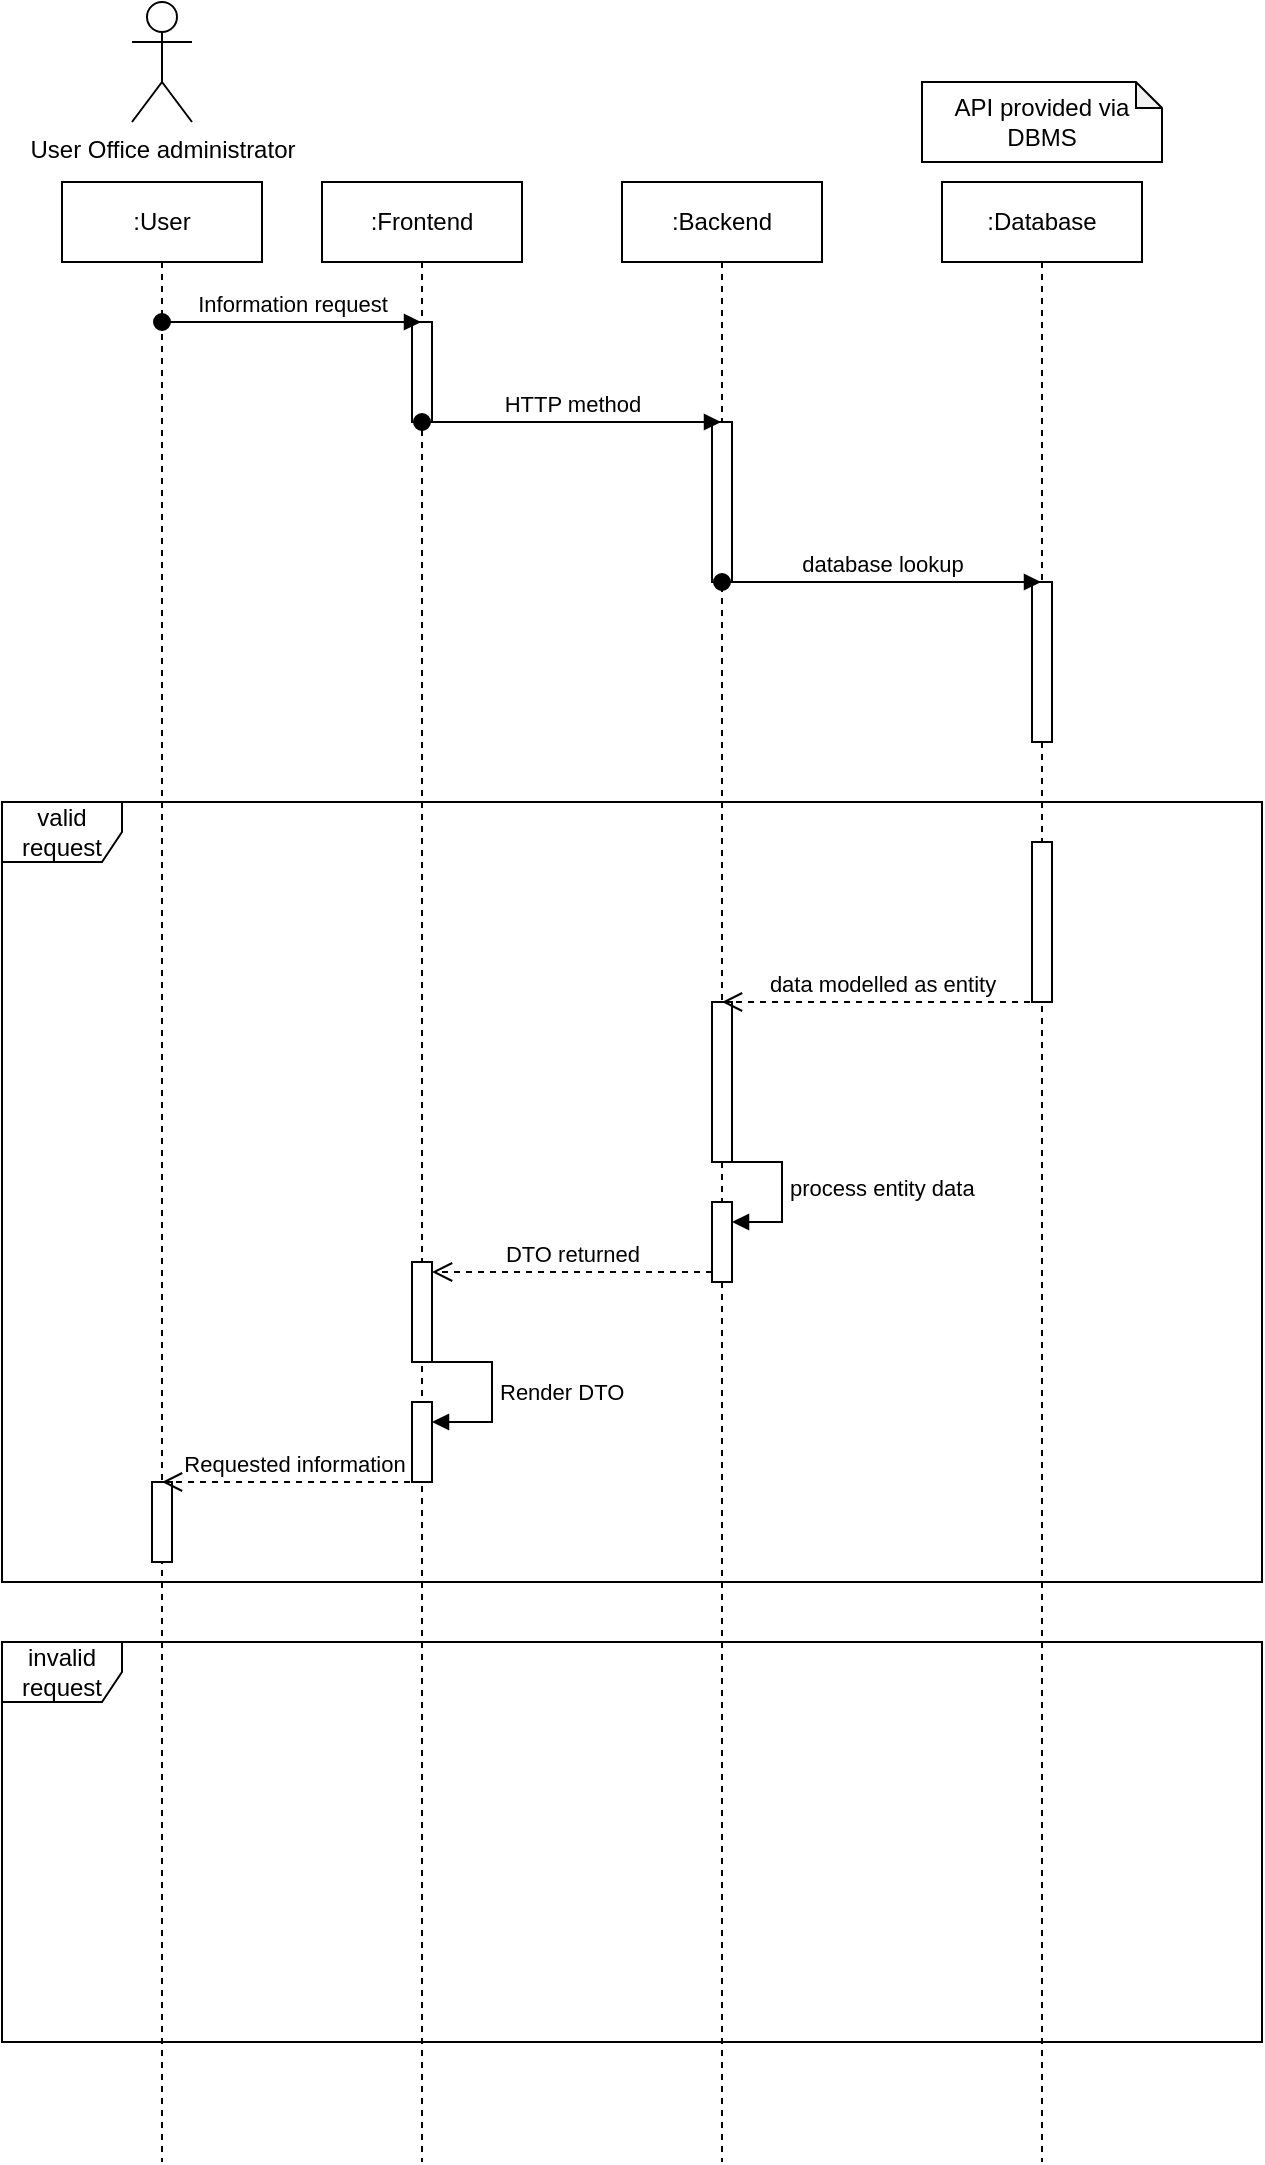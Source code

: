 <mxfile version="24.5.4" type="github">
  <diagram name="Page-1" id="0ksICWzH0j5deedig2o_">
    <mxGraphModel dx="1050" dy="635" grid="1" gridSize="10" guides="1" tooltips="1" connect="1" arrows="1" fold="1" page="1" pageScale="1" pageWidth="827" pageHeight="1169" math="0" shadow="0">
      <root>
        <mxCell id="0" />
        <mxCell id="1" parent="0" />
        <mxCell id="_jY-3LNy4RUWNeAtwR_9-7" value=":Frontend" style="shape=umlLifeline;perimeter=lifelinePerimeter;whiteSpace=wrap;html=1;container=1;dropTarget=0;collapsible=0;recursiveResize=0;outlineConnect=0;portConstraint=eastwest;newEdgeStyle={&quot;curved&quot;:0,&quot;rounded&quot;:0};" vertex="1" parent="1">
          <mxGeometry x="170" y="130" width="100" height="990" as="geometry" />
        </mxCell>
        <mxCell id="_jY-3LNy4RUWNeAtwR_9-13" value="" style="html=1;points=[[0,0,0,0,5],[0,1,0,0,-5],[1,0,0,0,5],[1,1,0,0,-5]];perimeter=orthogonalPerimeter;outlineConnect=0;targetShapes=umlLifeline;portConstraint=eastwest;newEdgeStyle={&quot;curved&quot;:0,&quot;rounded&quot;:0};" vertex="1" parent="_jY-3LNy4RUWNeAtwR_9-7">
          <mxGeometry x="45" y="70" width="10" height="50" as="geometry" />
        </mxCell>
        <mxCell id="_jY-3LNy4RUWNeAtwR_9-24" value="" style="html=1;points=[[0,0,0,0,5],[0,1,0,0,-5],[1,0,0,0,5],[1,1,0,0,-5]];perimeter=orthogonalPerimeter;outlineConnect=0;targetShapes=umlLifeline;portConstraint=eastwest;newEdgeStyle={&quot;curved&quot;:0,&quot;rounded&quot;:0};" vertex="1" parent="_jY-3LNy4RUWNeAtwR_9-7">
          <mxGeometry x="45" y="540" width="10" height="50" as="geometry" />
        </mxCell>
        <mxCell id="_jY-3LNy4RUWNeAtwR_9-8" value=":Backend" style="shape=umlLifeline;perimeter=lifelinePerimeter;whiteSpace=wrap;html=1;container=1;dropTarget=0;collapsible=0;recursiveResize=0;outlineConnect=0;portConstraint=eastwest;newEdgeStyle={&quot;curved&quot;:0,&quot;rounded&quot;:0};" vertex="1" parent="1">
          <mxGeometry x="320" y="130" width="100" height="990" as="geometry" />
        </mxCell>
        <mxCell id="_jY-3LNy4RUWNeAtwR_9-15" value="" style="html=1;points=[[0,0,0,0,5],[0,1,0,0,-5],[1,0,0,0,5],[1,1,0,0,-5]];perimeter=orthogonalPerimeter;outlineConnect=0;targetShapes=umlLifeline;portConstraint=eastwest;newEdgeStyle={&quot;curved&quot;:0,&quot;rounded&quot;:0};" vertex="1" parent="_jY-3LNy4RUWNeAtwR_9-8">
          <mxGeometry x="45" y="120" width="10" height="80" as="geometry" />
        </mxCell>
        <mxCell id="_jY-3LNy4RUWNeAtwR_9-9" value=":Database" style="shape=umlLifeline;perimeter=lifelinePerimeter;whiteSpace=wrap;html=1;container=1;dropTarget=0;collapsible=0;recursiveResize=0;outlineConnect=0;portConstraint=eastwest;newEdgeStyle={&quot;curved&quot;:0,&quot;rounded&quot;:0};" vertex="1" parent="1">
          <mxGeometry x="480" y="130" width="100" height="990" as="geometry" />
        </mxCell>
        <mxCell id="_jY-3LNy4RUWNeAtwR_9-17" value="" style="html=1;points=[[0,0,0,0,5],[0,1,0,0,-5],[1,0,0,0,5],[1,1,0,0,-5]];perimeter=orthogonalPerimeter;outlineConnect=0;targetShapes=umlLifeline;portConstraint=eastwest;newEdgeStyle={&quot;curved&quot;:0,&quot;rounded&quot;:0};" vertex="1" parent="_jY-3LNy4RUWNeAtwR_9-9">
          <mxGeometry x="45" y="200" width="10" height="80" as="geometry" />
        </mxCell>
        <mxCell id="_jY-3LNy4RUWNeAtwR_9-10" value=":User" style="shape=umlLifeline;perimeter=lifelinePerimeter;whiteSpace=wrap;html=1;container=1;dropTarget=0;collapsible=0;recursiveResize=0;outlineConnect=0;portConstraint=eastwest;newEdgeStyle={&quot;curved&quot;:0,&quot;rounded&quot;:0};" vertex="1" parent="1">
          <mxGeometry x="40" y="130" width="100" height="990" as="geometry" />
        </mxCell>
        <mxCell id="_jY-3LNy4RUWNeAtwR_9-11" value="User Office administrator" style="shape=umlActor;verticalLabelPosition=bottom;verticalAlign=top;html=1;" vertex="1" parent="1">
          <mxGeometry x="75" y="40" width="30" height="60" as="geometry" />
        </mxCell>
        <mxCell id="_jY-3LNy4RUWNeAtwR_9-12" value="API provided via DBMS" style="shape=note;whiteSpace=wrap;html=1;backgroundOutline=1;darkOpacity=0.05;size=13;" vertex="1" parent="1">
          <mxGeometry x="470" y="80" width="120" height="40" as="geometry" />
        </mxCell>
        <mxCell id="_jY-3LNy4RUWNeAtwR_9-14" value="Information request" style="html=1;verticalAlign=bottom;startArrow=oval;startFill=1;endArrow=block;startSize=8;curved=0;rounded=0;" edge="1" parent="1" target="_jY-3LNy4RUWNeAtwR_9-7">
          <mxGeometry width="60" relative="1" as="geometry">
            <mxPoint x="90" y="200" as="sourcePoint" />
            <mxPoint x="150" y="200" as="targetPoint" />
          </mxGeometry>
        </mxCell>
        <mxCell id="_jY-3LNy4RUWNeAtwR_9-16" value="HTTP method" style="html=1;verticalAlign=bottom;startArrow=oval;startFill=1;endArrow=block;startSize=8;curved=0;rounded=0;" edge="1" parent="1" target="_jY-3LNy4RUWNeAtwR_9-8">
          <mxGeometry width="60" relative="1" as="geometry">
            <mxPoint x="220" y="250" as="sourcePoint" />
            <mxPoint x="280" y="250" as="targetPoint" />
          </mxGeometry>
        </mxCell>
        <mxCell id="_jY-3LNy4RUWNeAtwR_9-18" value="database lookup" style="html=1;verticalAlign=bottom;startArrow=oval;startFill=1;endArrow=block;startSize=8;curved=0;rounded=0;" edge="1" parent="1" target="_jY-3LNy4RUWNeAtwR_9-9">
          <mxGeometry width="60" relative="1" as="geometry">
            <mxPoint x="370" y="330" as="sourcePoint" />
            <mxPoint x="430" y="330" as="targetPoint" />
          </mxGeometry>
        </mxCell>
        <mxCell id="_jY-3LNy4RUWNeAtwR_9-19" value="valid request" style="shape=umlFrame;whiteSpace=wrap;html=1;pointerEvents=0;" vertex="1" parent="1">
          <mxGeometry x="10" y="440" width="630" height="390" as="geometry" />
        </mxCell>
        <mxCell id="_jY-3LNy4RUWNeAtwR_9-20" value="invalid request" style="shape=umlFrame;whiteSpace=wrap;html=1;pointerEvents=0;" vertex="1" parent="1">
          <mxGeometry x="10" y="860" width="630" height="200" as="geometry" />
        </mxCell>
        <mxCell id="_jY-3LNy4RUWNeAtwR_9-21" value="" style="html=1;points=[[0,0,0,0,5],[0,1,0,0,-5],[1,0,0,0,5],[1,1,0,0,-5]];perimeter=orthogonalPerimeter;outlineConnect=0;targetShapes=umlLifeline;portConstraint=eastwest;newEdgeStyle={&quot;curved&quot;:0,&quot;rounded&quot;:0};" vertex="1" parent="1">
          <mxGeometry x="525" y="460" width="10" height="80" as="geometry" />
        </mxCell>
        <mxCell id="_jY-3LNy4RUWNeAtwR_9-22" value="" style="html=1;points=[[0,0,0,0,5],[0,1,0,0,-5],[1,0,0,0,5],[1,1,0,0,-5]];perimeter=orthogonalPerimeter;outlineConnect=0;targetShapes=umlLifeline;portConstraint=eastwest;newEdgeStyle={&quot;curved&quot;:0,&quot;rounded&quot;:0};" vertex="1" parent="1">
          <mxGeometry x="365" y="540" width="10" height="80" as="geometry" />
        </mxCell>
        <mxCell id="_jY-3LNy4RUWNeAtwR_9-23" value="data modelled as entity" style="html=1;verticalAlign=bottom;endArrow=open;dashed=1;endSize=8;curved=0;rounded=0;" edge="1" parent="1" target="_jY-3LNy4RUWNeAtwR_9-8">
          <mxGeometry relative="1" as="geometry">
            <mxPoint x="530" y="540" as="sourcePoint" />
            <mxPoint x="450" y="540" as="targetPoint" />
          </mxGeometry>
        </mxCell>
        <mxCell id="_jY-3LNy4RUWNeAtwR_9-25" value="DTO returned" style="html=1;verticalAlign=bottom;endArrow=open;dashed=1;endSize=8;curved=0;rounded=0;exitX=0;exitY=1;exitDx=0;exitDy=-5;exitPerimeter=0;" edge="1" parent="1" source="_jY-3LNy4RUWNeAtwR_9-26" target="_jY-3LNy4RUWNeAtwR_9-24">
          <mxGeometry relative="1" as="geometry">
            <mxPoint x="370" y="620" as="sourcePoint" />
            <mxPoint x="290" y="620" as="targetPoint" />
          </mxGeometry>
        </mxCell>
        <mxCell id="_jY-3LNy4RUWNeAtwR_9-26" value="" style="html=1;points=[[0,0,0,0,5],[0,1,0,0,-5],[1,0,0,0,5],[1,1,0,0,-5]];perimeter=orthogonalPerimeter;outlineConnect=0;targetShapes=umlLifeline;portConstraint=eastwest;newEdgeStyle={&quot;curved&quot;:0,&quot;rounded&quot;:0};" vertex="1" parent="1">
          <mxGeometry x="365" y="640" width="10" height="40" as="geometry" />
        </mxCell>
        <mxCell id="_jY-3LNy4RUWNeAtwR_9-27" value="process entity data" style="html=1;align=left;spacingLeft=2;endArrow=block;rounded=0;edgeStyle=orthogonalEdgeStyle;curved=0;rounded=0;" edge="1" target="_jY-3LNy4RUWNeAtwR_9-26" parent="1">
          <mxGeometry relative="1" as="geometry">
            <mxPoint x="370" y="620" as="sourcePoint" />
            <Array as="points">
              <mxPoint x="400" y="650" />
            </Array>
          </mxGeometry>
        </mxCell>
        <mxCell id="_jY-3LNy4RUWNeAtwR_9-29" value="" style="html=1;points=[[0,0,0,0,5],[0,1,0,0,-5],[1,0,0,0,5],[1,1,0,0,-5]];perimeter=orthogonalPerimeter;outlineConnect=0;targetShapes=umlLifeline;portConstraint=eastwest;newEdgeStyle={&quot;curved&quot;:0,&quot;rounded&quot;:0};" vertex="1" parent="1">
          <mxGeometry x="215" y="740" width="10" height="40" as="geometry" />
        </mxCell>
        <mxCell id="_jY-3LNy4RUWNeAtwR_9-30" value="Render DTO" style="html=1;align=left;spacingLeft=2;endArrow=block;rounded=0;edgeStyle=orthogonalEdgeStyle;curved=0;rounded=0;" edge="1" target="_jY-3LNy4RUWNeAtwR_9-29" parent="1">
          <mxGeometry relative="1" as="geometry">
            <mxPoint x="225" y="720" as="sourcePoint" />
            <Array as="points">
              <mxPoint x="255" y="750" />
            </Array>
          </mxGeometry>
        </mxCell>
        <mxCell id="_jY-3LNy4RUWNeAtwR_9-31" value="" style="html=1;points=[[0,0,0,0,5],[0,1,0,0,-5],[1,0,0,0,5],[1,1,0,0,-5]];perimeter=orthogonalPerimeter;outlineConnect=0;targetShapes=umlLifeline;portConstraint=eastwest;newEdgeStyle={&quot;curved&quot;:0,&quot;rounded&quot;:0};" vertex="1" parent="1">
          <mxGeometry x="85" y="780" width="10" height="40" as="geometry" />
        </mxCell>
        <mxCell id="_jY-3LNy4RUWNeAtwR_9-32" value="Requested information" style="html=1;verticalAlign=bottom;endArrow=open;dashed=1;endSize=8;curved=0;rounded=0;" edge="1" parent="1" target="_jY-3LNy4RUWNeAtwR_9-10">
          <mxGeometry x="-0.004" relative="1" as="geometry">
            <mxPoint x="220" y="780" as="sourcePoint" />
            <mxPoint x="140" y="780" as="targetPoint" />
            <mxPoint as="offset" />
          </mxGeometry>
        </mxCell>
      </root>
    </mxGraphModel>
  </diagram>
</mxfile>
